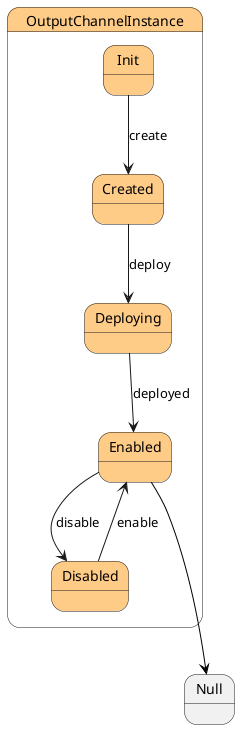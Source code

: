 @startuml



state OutputChannelInstance #ffcc88 {

    state Init #ffcc88 {
    }

    state Created #ffcc88 {
    }

    state Deploying #ffcc88 {
    }

    state Enabled #ffcc88 {
    }

    state Disabled #ffcc88 {
    }

}


Init --> Created : create

Created --> Deploying : deploy

Deploying --> Enabled : deployed

Enabled --> Disabled : disable

Disabled --> Enabled : enable



 
 Enabled -[#black]--> Null
 

@enduml

